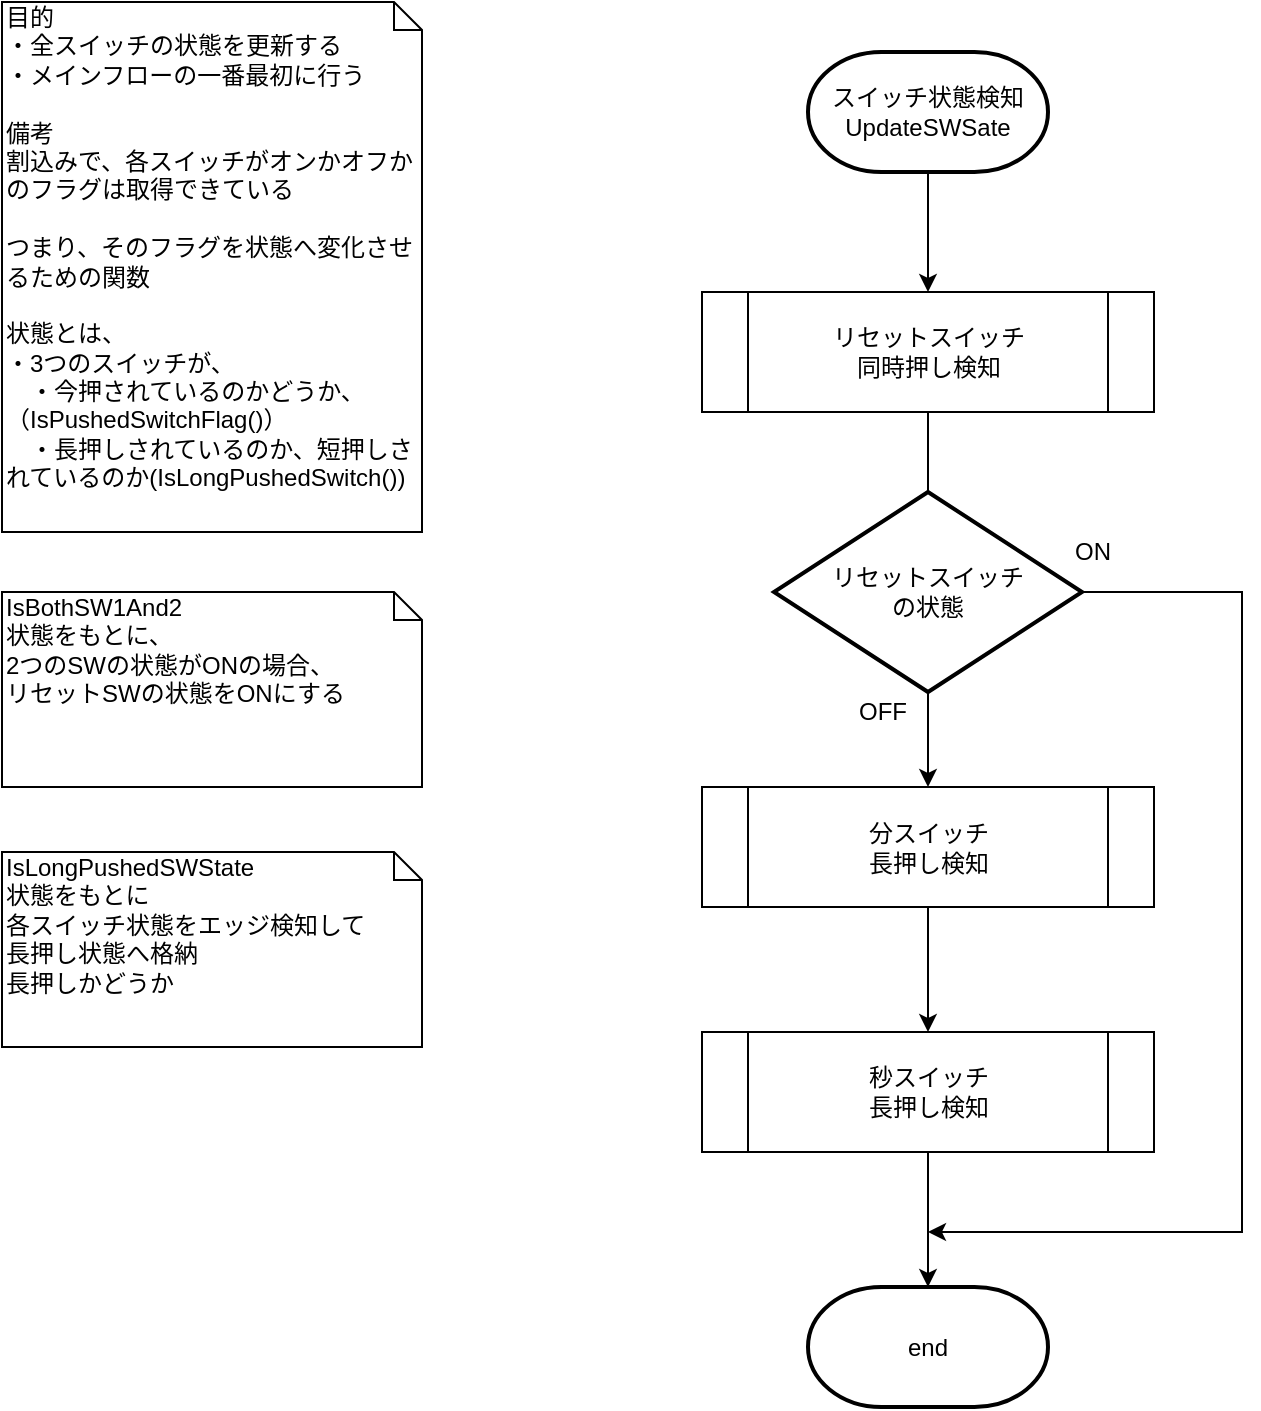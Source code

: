 <mxfile version="13.3.9" type="device" pages="6"><diagram id="STRkMgMViYhdPsmJIAjb" name="スイッチ状態検知"><mxGraphModel dx="2489" dy="822" grid="1" gridSize="10" guides="1" tooltips="1" connect="1" arrows="1" fold="1" page="1" pageScale="1" pageWidth="827" pageHeight="1169" math="0" shadow="0"><root><mxCell id="mFC0btUTtA-WuDYdbxuf-0"/><mxCell id="mFC0btUTtA-WuDYdbxuf-1" parent="mFC0btUTtA-WuDYdbxuf-0"/><mxCell id="FhkjKbIzw2xaXRSsBaya-3" value="目的&lt;br&gt;・全スイッチの状態を更新する&lt;br&gt;・メインフローの一番最初に行う&lt;br&gt;&lt;br&gt;備考&lt;br&gt;割込みで、各スイッチがオンかオフかのフラグは取得できている&lt;br&gt;&lt;br&gt;つまり、そのフラグを状態へ変化させるための関数&lt;br&gt;&lt;br&gt;状態とは、&lt;br&gt;・3つのスイッチが、&lt;br&gt;　・今押されているのかどうか、（IsPushedSwitchFlag()）&lt;br&gt;　・長押しされているのか、短押しされているのか(IsLongPushedSwitch())" style="shape=note;whiteSpace=wrap;html=1;size=14;verticalAlign=top;align=left;spacingTop=-6;" parent="mFC0btUTtA-WuDYdbxuf-1" vertex="1"><mxGeometry x="-800" y="25" width="210" height="265" as="geometry"/></mxCell><mxCell id="WXSF9s9d3SJe7e1dne82-2" value="IsBothSW1And2&lt;br&gt;状態をもとに、&lt;br&gt;2つのSWの状態がONの場合、&lt;br&gt;リセットSWの状態をONにする" style="shape=note;whiteSpace=wrap;html=1;size=14;verticalAlign=top;align=left;spacingTop=-6;" parent="mFC0btUTtA-WuDYdbxuf-1" vertex="1"><mxGeometry x="-800" y="320" width="210" height="97.5" as="geometry"/></mxCell><mxCell id="WXSF9s9d3SJe7e1dne82-4" value="IsLongPushedSWState&lt;br&gt;状態をもとに&lt;br&gt;各スイッチ状態をエッジ検知して&lt;br&gt;長押し状態へ格納&lt;br&gt;長押しかどうか" style="shape=note;whiteSpace=wrap;html=1;size=14;verticalAlign=top;align=left;spacingTop=-6;" parent="mFC0btUTtA-WuDYdbxuf-1" vertex="1"><mxGeometry x="-800" y="450" width="210" height="97.5" as="geometry"/></mxCell><mxCell id="Sqtv3ldK5YQZO-zs6WB3-0" value="" style="edgeStyle=orthogonalEdgeStyle;rounded=0;orthogonalLoop=1;jettySize=auto;html=1;" parent="mFC0btUTtA-WuDYdbxuf-1" source="Sqtv3ldK5YQZO-zs6WB3-1" target="ZODIkXPOHrZglJbf-Ie2-0" edge="1"><mxGeometry relative="1" as="geometry"><mxPoint x="-337" y="162.5" as="targetPoint"/></mxGeometry></mxCell><mxCell id="Sqtv3ldK5YQZO-zs6WB3-1" value="スイッチ状態検知&lt;br&gt;UpdateSWSate" style="strokeWidth=2;html=1;shape=mxgraph.flowchart.terminator;whiteSpace=wrap;" parent="mFC0btUTtA-WuDYdbxuf-1" vertex="1"><mxGeometry x="-397" y="50" width="120" height="60" as="geometry"/></mxCell><mxCell id="Sqtv3ldK5YQZO-zs6WB3-8" value="end" style="strokeWidth=2;html=1;shape=mxgraph.flowchart.terminator;whiteSpace=wrap;" parent="mFC0btUTtA-WuDYdbxuf-1" vertex="1"><mxGeometry x="-397" y="667.5" width="120" height="60" as="geometry"/></mxCell><mxCell id="ZODIkXPOHrZglJbf-Ie2-5" value="" style="edgeStyle=orthogonalEdgeStyle;rounded=0;orthogonalLoop=1;jettySize=auto;html=1;" parent="mFC0btUTtA-WuDYdbxuf-1" source="ZODIkXPOHrZglJbf-Ie2-0" target="ZODIkXPOHrZglJbf-Ie2-2" edge="1"><mxGeometry relative="1" as="geometry"/></mxCell><mxCell id="ZODIkXPOHrZglJbf-Ie2-0" value="リセットスイッチ&lt;br&gt;同時押し検知" style="shape=process;whiteSpace=wrap;html=1;backgroundOutline=1;" parent="mFC0btUTtA-WuDYdbxuf-1" vertex="1"><mxGeometry x="-450" y="170" width="226" height="60" as="geometry"/></mxCell><mxCell id="ZODIkXPOHrZglJbf-Ie2-1" value="" style="edgeStyle=orthogonalEdgeStyle;rounded=0;orthogonalLoop=1;jettySize=auto;html=1;" parent="mFC0btUTtA-WuDYdbxuf-1" source="ZODIkXPOHrZglJbf-Ie2-2" target="ZODIkXPOHrZglJbf-Ie2-4" edge="1"><mxGeometry relative="1" as="geometry"/></mxCell><mxCell id="ZODIkXPOHrZglJbf-Ie2-2" value="分スイッチ&lt;br&gt;長押し検知" style="shape=process;whiteSpace=wrap;html=1;backgroundOutline=1;" parent="mFC0btUTtA-WuDYdbxuf-1" vertex="1"><mxGeometry x="-450" y="417.5" width="226" height="60" as="geometry"/></mxCell><mxCell id="ZODIkXPOHrZglJbf-Ie2-3" value="" style="edgeStyle=orthogonalEdgeStyle;rounded=0;orthogonalLoop=1;jettySize=auto;html=1;" parent="mFC0btUTtA-WuDYdbxuf-1" source="ZODIkXPOHrZglJbf-Ie2-4" edge="1"><mxGeometry relative="1" as="geometry"><mxPoint x="-337" y="667.5" as="targetPoint"/></mxGeometry></mxCell><mxCell id="ZODIkXPOHrZglJbf-Ie2-4" value="秒スイッチ&lt;br&gt;長押し検知" style="shape=process;whiteSpace=wrap;html=1;backgroundOutline=1;" parent="mFC0btUTtA-WuDYdbxuf-1" vertex="1"><mxGeometry x="-450" y="540" width="226" height="60" as="geometry"/></mxCell><mxCell id="qDK56MnX9nLRZDym1Cfp-2" style="edgeStyle=orthogonalEdgeStyle;rounded=0;orthogonalLoop=1;jettySize=auto;html=1;" edge="1" parent="mFC0btUTtA-WuDYdbxuf-1" source="GUwx6BzihF-qhZMUwAJc-1"><mxGeometry relative="1" as="geometry"><mxPoint x="-337" y="640" as="targetPoint"/><Array as="points"><mxPoint x="-180" y="320"/><mxPoint x="-180" y="640"/></Array></mxGeometry></mxCell><mxCell id="GUwx6BzihF-qhZMUwAJc-1" value="リセットスイッチ&lt;br&gt;の状態" style="strokeWidth=2;html=1;shape=mxgraph.flowchart.decision;whiteSpace=wrap;" vertex="1" parent="mFC0btUTtA-WuDYdbxuf-1"><mxGeometry x="-414" y="270" width="154" height="100" as="geometry"/></mxCell><mxCell id="qDK56MnX9nLRZDym1Cfp-0" value="ON" style="text;html=1;align=center;verticalAlign=middle;resizable=0;points=[];autosize=1;" vertex="1" parent="mFC0btUTtA-WuDYdbxuf-1"><mxGeometry x="-270" y="290" width="30" height="20" as="geometry"/></mxCell><mxCell id="qDK56MnX9nLRZDym1Cfp-1" value="OFF" style="text;html=1;align=center;verticalAlign=middle;resizable=0;points=[];autosize=1;" vertex="1" parent="mFC0btUTtA-WuDYdbxuf-1"><mxGeometry x="-380" y="370" width="40" height="20" as="geometry"/></mxCell></root></mxGraphModel></diagram><diagram id="05QJNTI1J4poBKLvfqD_" name="同時押し検知"><mxGraphModel dx="1146" dy="567" grid="1" gridSize="10" guides="1" tooltips="1" connect="1" arrows="1" fold="1" page="1" pageScale="1" pageWidth="827" pageHeight="1169" math="0" shadow="0"><root><mxCell id="uCReJ6dUNAhKP2XLjmMt-0"/><mxCell id="uCReJ6dUNAhKP2XLjmMt-1" parent="uCReJ6dUNAhKP2XLjmMt-0"/><mxCell id="0UxyNk2IhXWLWHRfdkJm-13" value="" style="edgeStyle=orthogonalEdgeStyle;rounded=0;orthogonalLoop=1;jettySize=auto;html=1;" parent="uCReJ6dUNAhKP2XLjmMt-1" source="0UxyNk2IhXWLWHRfdkJm-0" target="0UxyNk2IhXWLWHRfdkJm-2" edge="1"><mxGeometry relative="1" as="geometry"/></mxCell><mxCell id="0UxyNk2IhXWLWHRfdkJm-0" value="同時押し検知" style="strokeWidth=2;html=1;shape=mxgraph.flowchart.terminator;whiteSpace=wrap;" parent="uCReJ6dUNAhKP2XLjmMt-1" vertex="1"><mxGeometry x="440" y="40" width="100" height="50" as="geometry"/></mxCell><mxCell id="0UxyNk2IhXWLWHRfdkJm-1" value="end" style="strokeWidth=2;html=1;shape=mxgraph.flowchart.terminator;whiteSpace=wrap;" parent="uCReJ6dUNAhKP2XLjmMt-1" vertex="1"><mxGeometry x="440" y="570" width="100" height="50" as="geometry"/></mxCell><mxCell id="0UxyNk2IhXWLWHRfdkJm-4" value="" style="edgeStyle=orthogonalEdgeStyle;rounded=0;orthogonalLoop=1;jettySize=auto;html=1;" parent="uCReJ6dUNAhKP2XLjmMt-1" source="0UxyNk2IhXWLWHRfdkJm-2" target="0UxyNk2IhXWLWHRfdkJm-3" edge="1"><mxGeometry relative="1" as="geometry"/></mxCell><mxCell id="0UxyNk2IhXWLWHRfdkJm-16" value="" style="edgeStyle=orthogonalEdgeStyle;rounded=0;orthogonalLoop=1;jettySize=auto;html=1;entryX=0.5;entryY=0;entryDx=0;entryDy=0;entryPerimeter=0;" parent="uCReJ6dUNAhKP2XLjmMt-1" source="0UxyNk2IhXWLWHRfdkJm-2" target="0UxyNk2IhXWLWHRfdkJm-22" edge="1"><mxGeometry relative="1" as="geometry"><mxPoint x="490" y="680" as="targetPoint"/><Array as="points"><mxPoint x="670" y="165"/></Array></mxGeometry></mxCell><mxCell id="0UxyNk2IhXWLWHRfdkJm-2" value="分スイッチの状態&lt;br&gt;がONか" style="strokeWidth=2;html=1;shape=mxgraph.flowchart.decision;whiteSpace=wrap;align=center;" parent="uCReJ6dUNAhKP2XLjmMt-1" vertex="1"><mxGeometry x="395" y="130" width="190" height="70" as="geometry"/></mxCell><mxCell id="0UxyNk2IhXWLWHRfdkJm-5" value="" style="edgeStyle=orthogonalEdgeStyle;rounded=0;orthogonalLoop=1;jettySize=auto;html=1;entryX=0.5;entryY=0;entryDx=0;entryDy=0;" parent="uCReJ6dUNAhKP2XLjmMt-1" source="0UxyNk2IhXWLWHRfdkJm-3" edge="1" target="0UxyNk2IhXWLWHRfdkJm-8"><mxGeometry relative="1" as="geometry"><mxPoint x="490" y="420" as="targetPoint"/></mxGeometry></mxCell><mxCell id="0UxyNk2IhXWLWHRfdkJm-21" value="" style="edgeStyle=orthogonalEdgeStyle;rounded=0;orthogonalLoop=1;jettySize=auto;html=1;" parent="uCReJ6dUNAhKP2XLjmMt-1" source="0UxyNk2IhXWLWHRfdkJm-3" edge="1"><mxGeometry relative="1" as="geometry"><mxPoint x="665" y="305" as="targetPoint"/></mxGeometry></mxCell><mxCell id="0UxyNk2IhXWLWHRfdkJm-3" value="秒スイッチの状態&lt;br&gt;がON" style="strokeWidth=2;html=1;shape=mxgraph.flowchart.decision;whiteSpace=wrap;align=center;" parent="uCReJ6dUNAhKP2XLjmMt-1" vertex="1"><mxGeometry x="395" y="270" width="190" height="70" as="geometry"/></mxCell><mxCell id="0UxyNk2IhXWLWHRfdkJm-10" value="" style="edgeStyle=orthogonalEdgeStyle;rounded=0;orthogonalLoop=1;jettySize=auto;html=1;" parent="uCReJ6dUNAhKP2XLjmMt-1" source="0UxyNk2IhXWLWHRfdkJm-8" edge="1"><mxGeometry relative="1" as="geometry"><mxPoint x="490" y="570" as="targetPoint"/></mxGeometry></mxCell><mxCell id="0UxyNk2IhXWLWHRfdkJm-8" value="リセットスイッチの状態をON" style="rounded=1;whiteSpace=wrap;html=1;absoluteArcSize=1;arcSize=14;strokeWidth=2;align=center;" parent="uCReJ6dUNAhKP2XLjmMt-1" vertex="1"><mxGeometry x="440" y="400" width="100" height="70" as="geometry"/></mxCell><mxCell id="0UxyNk2IhXWLWHRfdkJm-11" value="YES" style="text;html=1;align=center;verticalAlign=middle;resizable=0;points=[];autosize=1;" parent="uCReJ6dUNAhKP2XLjmMt-1" vertex="1"><mxGeometry x="490" y="200" width="40" height="20" as="geometry"/></mxCell><mxCell id="0UxyNk2IhXWLWHRfdkJm-12" value="YES" style="text;html=1;align=center;verticalAlign=middle;resizable=0;points=[];autosize=1;" parent="uCReJ6dUNAhKP2XLjmMt-1" vertex="1"><mxGeometry x="490" y="340" width="40" height="20" as="geometry"/></mxCell><mxCell id="0UxyNk2IhXWLWHRfdkJm-19" value="NO" style="text;html=1;align=center;verticalAlign=middle;resizable=0;points=[];autosize=1;" parent="uCReJ6dUNAhKP2XLjmMt-1" vertex="1"><mxGeometry x="580" y="140" width="30" height="20" as="geometry"/></mxCell><mxCell id="0UxyNk2IhXWLWHRfdkJm-20" value="NO" style="text;html=1;align=center;verticalAlign=middle;resizable=0;points=[];autosize=1;" parent="uCReJ6dUNAhKP2XLjmMt-1" vertex="1"><mxGeometry x="580" y="280" width="30" height="20" as="geometry"/></mxCell><mxCell id="0UxyNk2IhXWLWHRfdkJm-23" value="" style="edgeStyle=orthogonalEdgeStyle;rounded=0;orthogonalLoop=1;jettySize=auto;html=1;" parent="uCReJ6dUNAhKP2XLjmMt-1" source="0UxyNk2IhXWLWHRfdkJm-22" edge="1"><mxGeometry relative="1" as="geometry"><mxPoint x="490" y="520" as="targetPoint"/><Array as="points"><mxPoint x="670" y="520"/><mxPoint x="490" y="520"/></Array></mxGeometry></mxCell><mxCell id="0UxyNk2IhXWLWHRfdkJm-22" value="リセットスイッチの状態をOFF" style="rounded=1;whiteSpace=wrap;html=1;absoluteArcSize=1;arcSize=14;strokeWidth=2;align=center;" parent="uCReJ6dUNAhKP2XLjmMt-1" vertex="1"><mxGeometry x="620" y="400" width="100" height="70" as="geometry"/></mxCell></root></mxGraphModel></diagram><diagram id="YguPqsagxaCWYsV_nNma" name="長押し検知"><mxGraphModel dx="1973" dy="567" grid="1" gridSize="10" guides="1" tooltips="1" connect="1" arrows="1" fold="1" page="1" pageScale="1" pageWidth="827" pageHeight="1169" math="0" shadow="0"><root><mxCell id="ns0JminrwDFaKzle5jZi-0"/><mxCell id="ns0JminrwDFaKzle5jZi-1" parent="ns0JminrwDFaKzle5jZi-0"/><mxCell id="bKflfTtNbrsIr0z-uTTm-0" value="&lt;div&gt;&lt;span&gt;入力：&lt;/span&gt;&lt;/div&gt;&lt;div&gt;過去の長押し状態、現在の長押し状態&lt;/div&gt;" style="shape=note;whiteSpace=wrap;html=1;size=14;verticalAlign=top;align=left;spacingTop=-6;" parent="ns0JminrwDFaKzle5jZi-1" vertex="1"><mxGeometry x="120" y="20" width="100" height="70" as="geometry"/></mxCell><mxCell id="_wPZR9o9VZOXbStpgypO-3" value="" style="edgeStyle=orthogonalEdgeStyle;rounded=0;orthogonalLoop=1;jettySize=auto;html=1;entryX=0.5;entryY=0;entryDx=0;entryDy=0;entryPerimeter=0;" parent="ns0JminrwDFaKzle5jZi-1" source="_wPZR9o9VZOXbStpgypO-0" target="5WQqUmZuIKfPf1_wvO6g-0" edge="1"><mxGeometry relative="1" as="geometry"><mxPoint x="490" y="120" as="targetPoint"/></mxGeometry></mxCell><mxCell id="_wPZR9o9VZOXbStpgypO-0" value="分長押し検知" style="strokeWidth=2;html=1;shape=mxgraph.flowchart.terminator;whiteSpace=wrap;" parent="ns0JminrwDFaKzle5jZi-1" vertex="1"><mxGeometry x="440" y="20" width="100" height="50" as="geometry"/></mxCell><mxCell id="_wPZR9o9VZOXbStpgypO-14" value="" style="edgeStyle=orthogonalEdgeStyle;rounded=0;orthogonalLoop=1;jettySize=auto;html=1;" parent="ns0JminrwDFaKzle5jZi-1" source="_wPZR9o9VZOXbStpgypO-12" target="_wPZR9o9VZOXbStpgypO-13" edge="1"><mxGeometry relative="1" as="geometry"/></mxCell><mxCell id="_wPZR9o9VZOXbStpgypO-12" value="長押し状態をOFF" style="rounded=1;whiteSpace=wrap;html=1;absoluteArcSize=1;arcSize=14;strokeWidth=2;align=center;" parent="ns0JminrwDFaKzle5jZi-1" vertex="1"><mxGeometry x="420" y="360" width="140" height="70" as="geometry"/></mxCell><mxCell id="_wPZR9o9VZOXbStpgypO-13" value="end" style="strokeWidth=2;html=1;shape=mxgraph.flowchart.terminator;whiteSpace=wrap;" parent="ns0JminrwDFaKzle5jZi-1" vertex="1"><mxGeometry x="440" y="510" width="100" height="50" as="geometry"/></mxCell><mxCell id="_wPZR9o9VZOXbStpgypO-24" style="edgeStyle=orthogonalEdgeStyle;rounded=0;orthogonalLoop=1;jettySize=auto;html=1;exitX=0.5;exitY=1;exitDx=0;exitDy=0;" parent="ns0JminrwDFaKzle5jZi-1" source="_wPZR9o9VZOXbStpgypO-22" edge="1"><mxGeometry relative="1" as="geometry"><mxPoint x="310" y="470" as="targetPoint"/><Array as="points"><mxPoint x="310" y="470"/></Array></mxGeometry></mxCell><mxCell id="_wPZR9o9VZOXbStpgypO-22" value="長押し状態をON" style="rounded=1;whiteSpace=wrap;html=1;absoluteArcSize=1;arcSize=14;strokeWidth=2;align=center;" parent="ns0JminrwDFaKzle5jZi-1" vertex="1"><mxGeometry x="240" y="360" width="140" height="70" as="geometry"/></mxCell><mxCell id="bzPyuBkna51SycmuwNoj-8" style="edgeStyle=orthogonalEdgeStyle;rounded=0;orthogonalLoop=1;jettySize=auto;html=1;exitX=0.5;exitY=1;exitDx=0;exitDy=0;" parent="ns0JminrwDFaKzle5jZi-1" source="bzPyuBkna51SycmuwNoj-6" edge="1"><mxGeometry relative="1" as="geometry"><mxPoint x="490" y="470" as="targetPoint"/><Array as="points"><mxPoint x="134" y="470"/></Array></mxGeometry></mxCell><mxCell id="bzPyuBkna51SycmuwNoj-6" value="長押し状態をON" style="rounded=1;whiteSpace=wrap;html=1;absoluteArcSize=1;arcSize=14;strokeWidth=2;align=center;" parent="ns0JminrwDFaKzle5jZi-1" vertex="1"><mxGeometry x="63.5" y="360" width="140" height="70" as="geometry"/></mxCell><mxCell id="bzPyuBkna51SycmuwNoj-13" value="&lt;div&gt;&lt;span&gt;出力状態：&lt;/span&gt;&lt;/div&gt;&lt;div&gt;長押し1段階、&lt;/div&gt;&lt;div&gt;長押し2段階、&lt;/div&gt;&lt;div&gt;押されていない&lt;/div&gt;" style="shape=note;whiteSpace=wrap;html=1;size=14;verticalAlign=top;align=left;spacingTop=-6;" parent="ns0JminrwDFaKzle5jZi-1" vertex="1"><mxGeometry x="120" y="110" width="100" height="70" as="geometry"/></mxCell><mxCell id="5WQqUmZuIKfPf1_wvO6g-1" style="edgeStyle=orthogonalEdgeStyle;rounded=0;orthogonalLoop=1;jettySize=auto;html=1;entryX=0.5;entryY=0;entryDx=0;entryDy=0;" parent="ns0JminrwDFaKzle5jZi-1" source="5WQqUmZuIKfPf1_wvO6g-0" target="_wPZR9o9VZOXbStpgypO-12" edge="1"><mxGeometry relative="1" as="geometry"><mxPoint x="480" y="800" as="targetPoint"/></mxGeometry></mxCell><mxCell id="5WQqUmZuIKfPf1_wvO6g-4" style="edgeStyle=orthogonalEdgeStyle;rounded=0;orthogonalLoop=1;jettySize=auto;html=1;entryX=0.5;entryY=0;entryDx=0;entryDy=0;" parent="ns0JminrwDFaKzle5jZi-1" source="5WQqUmZuIKfPf1_wvO6g-0" target="_wPZR9o9VZOXbStpgypO-22" edge="1"><mxGeometry relative="1" as="geometry"><mxPoint x="310.059" y="620" as="targetPoint"/><Array as="points"><mxPoint x="490" y="280"/><mxPoint x="310" y="280"/></Array></mxGeometry></mxCell><mxCell id="5WQqUmZuIKfPf1_wvO6g-6" style="edgeStyle=orthogonalEdgeStyle;rounded=0;orthogonalLoop=1;jettySize=auto;html=1;entryX=0.5;entryY=0;entryDx=0;entryDy=0;" parent="ns0JminrwDFaKzle5jZi-1" source="5WQqUmZuIKfPf1_wvO6g-0" target="bzPyuBkna51SycmuwNoj-6" edge="1"><mxGeometry relative="1" as="geometry"><Array as="points"><mxPoint x="490" y="280"/><mxPoint x="133" y="280"/></Array></mxGeometry></mxCell><mxCell id="5WQqUmZuIKfPf1_wvO6g-0" value="分スイッチの&lt;br&gt;SWカウント&lt;br&gt;は？" style="strokeWidth=2;html=1;shape=mxgraph.flowchart.decision;whiteSpace=wrap;align=center;" parent="ns0JminrwDFaKzle5jZi-1" vertex="1"><mxGeometry x="430" y="130" width="120" height="100" as="geometry"/></mxCell><mxCell id="5WQqUmZuIKfPf1_wvO6g-2" value="1秒(100)未満" style="text;html=1;align=center;verticalAlign=middle;resizable=0;points=[];autosize=1;" parent="ns0JminrwDFaKzle5jZi-1" vertex="1"><mxGeometry x="490" y="290" width="90" height="20" as="geometry"/></mxCell><mxCell id="5WQqUmZuIKfPf1_wvO6g-3" value="1秒(100)以上" style="text;html=1;align=center;verticalAlign=middle;resizable=0;points=[];autosize=1;" parent="ns0JminrwDFaKzle5jZi-1" vertex="1"><mxGeometry x="305" y="290" width="90" height="20" as="geometry"/></mxCell><mxCell id="5WQqUmZuIKfPf1_wvO6g-5" value="2.5秒(250)以上" style="text;html=1;align=center;verticalAlign=middle;resizable=0;points=[];autosize=1;" parent="ns0JminrwDFaKzle5jZi-1" vertex="1"><mxGeometry x="130" y="290" width="100" height="20" as="geometry"/></mxCell><mxCell id="nrInTPHGyGqBWDoYJIoP-0" value="分スイッチ用と&lt;br&gt;秒スイッチ用とで存在&lt;br&gt;&lt;br&gt;どちらもほぼ同じ処理なため、片方の流れを省略" style="shape=note;whiteSpace=wrap;html=1;size=14;verticalAlign=top;align=left;spacingTop=-6;" vertex="1" parent="ns0JminrwDFaKzle5jZi-1"><mxGeometry x="640" y="60" width="140" height="100" as="geometry"/></mxCell><mxCell id="nrInTPHGyGqBWDoYJIoP-1" value="長押し2段階目" style="shape=note;whiteSpace=wrap;html=1;size=14;verticalAlign=top;align=left;spacingTop=-6;" vertex="1" parent="ns0JminrwDFaKzle5jZi-1"><mxGeometry x="-20" y="330" width="110" height="20" as="geometry"/></mxCell><mxCell id="h30Dirb-MpwcdCac7XZq-0" value="長押し1段階目" style="shape=note;whiteSpace=wrap;html=1;size=14;verticalAlign=top;align=left;spacingTop=-6;" vertex="1" parent="ns0JminrwDFaKzle5jZi-1"><mxGeometry x="190" y="330" width="110" height="20" as="geometry"/></mxCell><mxCell id="h30Dirb-MpwcdCac7XZq-1" value="押されていない" style="shape=note;whiteSpace=wrap;html=1;size=14;verticalAlign=top;align=left;spacingTop=-6;" vertex="1" parent="ns0JminrwDFaKzle5jZi-1"><mxGeometry x="370" y="330" width="110" height="20" as="geometry"/></mxCell></root></mxGraphModel></diagram><diagram id="nHHgWaSiy4geCaCdM6W9" name="変更記録"><mxGraphModel dx="1662" dy="822" grid="1" gridSize="10" guides="1" tooltips="1" connect="1" arrows="1" fold="1" page="1" pageScale="1" pageWidth="827" pageHeight="1169" math="0" shadow="0"><root><mxCell id="6yv6J4uUsxFIHUvETRNy-0"/><mxCell id="6yv6J4uUsxFIHUvETRNy-1" parent="6yv6J4uUsxFIHUvETRNy-0"/><mxCell id="6yv6J4uUsxFIHUvETRNy-2" value="変更記録&lt;br&gt;2020/06/22&lt;br&gt;v0.1&lt;br&gt;ファイル作成&lt;br&gt;" style="shape=note;whiteSpace=wrap;html=1;size=14;verticalAlign=top;align=left;spacingTop=-6;" parent="6yv6J4uUsxFIHUvETRNy-1" vertex="1"><mxGeometry x="20" y="40" width="100" height="150" as="geometry"/></mxCell><mxCell id="VmWvagBuT4JDgNsegXYn-0" value="変更記録&lt;br&gt;2020/06/25&lt;br&gt;v0.2&lt;br&gt;ボタン状態&lt;br&gt;↓&lt;br&gt;ボタン状態検知" style="shape=note;whiteSpace=wrap;html=1;size=14;verticalAlign=top;align=left;spacingTop=-6;" parent="6yv6J4uUsxFIHUvETRNy-1" vertex="1"><mxGeometry x="20" y="210" width="100" height="150" as="geometry"/></mxCell><mxCell id="LdxBY5526V-O2OPizm2Y-0" value="変更記録&lt;br&gt;2020/06/26&lt;br&gt;v0.3&lt;br&gt;&lt;br&gt;ボタンの表記を&lt;br&gt;スイッチへ変更" style="shape=note;whiteSpace=wrap;html=1;size=14;verticalAlign=top;align=left;spacingTop=-6;" parent="6yv6J4uUsxFIHUvETRNy-1" vertex="1"><mxGeometry x="20" y="380" width="100" height="150" as="geometry"/></mxCell><mxCell id="TKaH0hL6S2TuDzX8a8l6-0" value="変更記録&lt;br&gt;2020/07/03&lt;br&gt;v0.4&lt;br&gt;&lt;br&gt;チャタリング処理追加&lt;br&gt;スイッチ状態検知 の動作を、各スイッチに合わせて修正&lt;br&gt;押し &amp;amp; 長押し &amp;amp; 同時押し検知 実装&lt;br&gt;スイッチエッジ検知をエッジ検知へ変更" style="shape=note;whiteSpace=wrap;html=1;size=14;verticalAlign=top;align=left;spacingTop=-6;" parent="6yv6J4uUsxFIHUvETRNy-1" vertex="1"><mxGeometry x="150" y="40" width="340" height="130" as="geometry"/></mxCell><mxCell id="OZ3SHk1nb6l9zI2S2Qfo-0" value="変更記録&lt;br&gt;2020/07/06&lt;br&gt;v0.5&lt;br&gt;&lt;br&gt;長押しの状態を2段階出力するように変更" style="shape=note;whiteSpace=wrap;html=1;size=14;verticalAlign=top;align=left;spacingTop=-6;" parent="6yv6J4uUsxFIHUvETRNy-1" vertex="1"><mxGeometry x="150" y="210" width="100" height="150" as="geometry"/></mxCell><mxCell id="DyE14ajGPyi7pZ8an1e4-0" value="変更記録&lt;br&gt;2020/07/06&lt;br&gt;v0.6&lt;br&gt;&lt;br&gt;レビュー後変更&lt;br&gt;&lt;br&gt;割込みで待ち時間を実現するように変更" style="shape=note;whiteSpace=wrap;html=1;size=14;verticalAlign=top;align=left;spacingTop=-6;" parent="6yv6J4uUsxFIHUvETRNy-1" vertex="1"><mxGeometry x="290" y="210" width="100" height="150" as="geometry"/></mxCell><mxCell id="fayqo5b9CbSTrd1hU7K7-0" value="変更記録&lt;br&gt;2020/07/09&lt;br&gt;v0.61&lt;br&gt;&lt;br&gt;チャタリング処理の削除" style="shape=note;whiteSpace=wrap;html=1;size=14;verticalAlign=top;align=left;spacingTop=-6;" parent="6yv6J4uUsxFIHUvETRNy-1" vertex="1"><mxGeometry x="420" y="210" width="100" height="150" as="geometry"/></mxCell></root></mxGraphModel></diagram><diagram id="HUvS1o5KuT0q9Na6-pYc" name="概要"><mxGraphModel dx="1662" dy="822" grid="1" gridSize="10" guides="1" tooltips="1" connect="1" arrows="1" fold="1" page="1" pageScale="1" pageWidth="827" pageHeight="1169" math="0" shadow="0"><root><mxCell id="AiIiSHLUiZAg4k3QwLss-0"/><mxCell id="AiIiSHLUiZAg4k3QwLss-1" parent="AiIiSHLUiZAg4k3QwLss-0"/><mxCell id="AiIiSHLUiZAg4k3QwLss-2" value="InputClass 概要&lt;br&gt;&lt;br&gt;属性&lt;br&gt;・スイッチ状態&lt;br&gt;&amp;nbsp; &amp;nbsp; - SwitchFlag&lt;br&gt;&amp;nbsp; &amp;nbsp; &amp;nbsp; &amp;nbsp; - SW1&lt;br&gt;&amp;nbsp; &amp;nbsp; &amp;nbsp; &amp;nbsp; - SW2&lt;br&gt;&amp;nbsp; &amp;nbsp; &amp;nbsp; &amp;nbsp; - SW3&lt;br&gt;&lt;br&gt;・エッジ状態&lt;br&gt;&amp;nbsp; &amp;nbsp; - currentEdgeStateFlag&lt;br&gt;&amp;nbsp; &amp;nbsp; &amp;nbsp; &amp;nbsp; - enum{&lt;br&gt;&amp;nbsp; &amp;nbsp; &amp;nbsp; &amp;nbsp; &amp;nbsp; &amp;nbsp; - risingState&lt;br&gt;&amp;nbsp; &amp;nbsp; &amp;nbsp; &amp;nbsp; &amp;nbsp; &amp;nbsp; - continuingState&lt;br&gt;&amp;nbsp; &amp;nbsp; &amp;nbsp; &amp;nbsp; &amp;nbsp; &amp;nbsp; - fallingState&lt;br&gt;&amp;nbsp; &amp;nbsp; &amp;nbsp; &amp;nbsp; &amp;nbsp; &amp;nbsp; - notPushedState&lt;br&gt;&amp;nbsp; &amp;nbsp; &amp;nbsp; &amp;nbsp; }&lt;br&gt;&amp;nbsp; &amp;nbsp; - oldEdgeStateFlag&lt;br&gt;&amp;nbsp; &amp;nbsp; &amp;nbsp; &amp;nbsp; - enum{&lt;br&gt;&amp;nbsp; &amp;nbsp; &amp;nbsp; &amp;nbsp; &amp;nbsp; &amp;nbsp; - risingState&lt;br&gt;&amp;nbsp; &amp;nbsp; &amp;nbsp; &amp;nbsp; &amp;nbsp; &amp;nbsp; - continuingState&lt;br&gt;&amp;nbsp; &amp;nbsp; &amp;nbsp; &amp;nbsp; &amp;nbsp; &amp;nbsp; - fallingState&lt;br&gt;&amp;nbsp; &amp;nbsp; &amp;nbsp; &amp;nbsp; &amp;nbsp; &amp;nbsp; - notPushedState&lt;br&gt;&amp;nbsp; &amp;nbsp; &amp;nbsp; &amp;nbsp; }&lt;br&gt;&lt;br&gt;・長押し状態&lt;br&gt;&amp;nbsp; &amp;nbsp; -longPushCount&lt;br&gt;&lt;br&gt;操作&lt;br&gt;・init()&lt;br&gt;&lt;br&gt;・UpdateSwitchState()&lt;br&gt;&amp;nbsp; &amp;nbsp; &amp;nbsp; &amp;nbsp; ・スイッチの状態を取得する&lt;br&gt;&amp;nbsp; &amp;nbsp; &amp;nbsp; &amp;nbsp; ・エッジ状態の更新&lt;br&gt;&amp;nbsp; &amp;nbsp; &amp;nbsp; &amp;nbsp; ・スイッチが長押しされたかどうか検知&lt;br&gt;・detectionEdge()&lt;br&gt;&amp;nbsp; &amp;nbsp; &amp;nbsp; &amp;nbsp; ・現在のスイッチの状態と以前のスイッチの状態から、&lt;br&gt;・IsLongPushedSwitch()" style="shape=note;whiteSpace=wrap;html=1;size=14;verticalAlign=top;align=left;spacingTop=-6;" parent="AiIiSHLUiZAg4k3QwLss-1" vertex="1"><mxGeometry x="40" y="20" width="260" height="590" as="geometry"/></mxCell><mxCell id="hRM9TLXCUvSJ4593aa3h-1" value="スイッチ状態とは、&lt;br&gt;・3つのスイッチが、&lt;br&gt;　・今押されているのかどうか、（IsPushedSwitchFlag()）&lt;br&gt;　・長押しされているのか、短押しされているのか(IsLongPushedSwitch())&lt;br&gt;の情報を保持する&lt;br&gt;&lt;br&gt;〇今押されているかどうか(PushedSwitchFlag)知るためには、&lt;br&gt;　・エッジ検知(detectionEdge())による、&lt;br&gt;　　・立ち上がり(risingFlag)&lt;br&gt;　　・継続(continuingFlag)&lt;br&gt;　　・立ち下がり(fallingFlag)&lt;br&gt;　　・押されていない(notPushedFlag)&lt;br&gt;　の4状態(currentEdgeStateFlag)を検知する必要がある&lt;br&gt;&amp;nbsp; &amp;nbsp; ・PushedSwitchFlag自体は、risingFlagとcontinuingFlagの論理和である&lt;br&gt;　&lt;br&gt;　・エッジ検知(detectionEdge())を行うには、&lt;br&gt;　　・以前のエッジ状態(oldEdgeStateFlag)&lt;br&gt;を保持する必要がある&lt;br&gt;&lt;br&gt;&lt;br&gt;〇長押しされているのか、短押しされているのか知るためには、&lt;br&gt;　・押されてから一定時間（1秒）以上経過したかどうか&lt;br&gt;　を検知する必要がある&lt;br&gt;&amp;nbsp; &amp;nbsp; IsLongPushedSwitch()&lt;br&gt;&lt;br&gt;　・一定時間経過したかを比較するためには、&lt;br&gt;　　・押されたこと・押されていること(risingFlag, continuingFlag)&lt;br&gt;　　・押された時間・一定時間までのカウントの保持（longPushCount)&lt;br&gt;　が必要がある" style="shape=note;whiteSpace=wrap;html=1;size=14;verticalAlign=top;align=left;spacingTop=-6;" parent="AiIiSHLUiZAg4k3QwLss-1" vertex="1"><mxGeometry x="320" y="20" width="470" height="410" as="geometry"/></mxCell><mxCell id="fwqTX0L2wH07f9PYbCJl-1" value="SWState&lt;br&gt;&lt;br&gt;MinuteSWState&lt;br&gt;&amp;nbsp; + bool IsPushedFlag&lt;br&gt;&amp;nbsp; + bool IsLongPushedFlag&lt;br&gt;&lt;br&gt;SecondSWState&lt;br&gt;&amp;nbsp; + bool IsPushedFlag&lt;br&gt;&amp;nbsp; + bool IsLongPushedFlag&lt;br&gt;&lt;br&gt;ResetSWState&lt;br&gt;&amp;nbsp; + bool IsPushedFlag&lt;br&gt;&amp;nbsp; + bool IsLongPushedFlag&lt;br&gt;&lt;br&gt;StartStopSWState&lt;br&gt;&amp;nbsp; + bool IsPushedFlag&lt;br&gt;&amp;nbsp; + bool IsLongPushedFlag&lt;br&gt;&lt;br&gt;// 各スイッチごとに状態をアップデートする関数&lt;br&gt;UpdateMinuteSWState()&lt;br&gt;&amp;nbsp; MinuteSWState.IsPushedFlag. = updatePushedFlag()&lt;br&gt;&amp;nbsp; MinuteSWState.IsLongPushedFlag = updateLongPushedFlag()&lt;br&gt;&lt;br&gt;UpdateSecondSWState()&lt;br&gt;&amp;nbsp; SecondSWState.IsPushedFlag = updatePushedFlag()&lt;br&gt;&amp;nbsp; SecondSWState.IsLongPushedFlag = updateLongPushedFlag()&lt;br&gt;&lt;br&gt;UpdateResetSWState()&lt;br&gt;&amp;nbsp; ResetSWState.IsPushedFlag = updatePushedFlag()&lt;br&gt;&amp;nbsp; ResetSWState.IsLongPushedFlag = updateLongPushedFlag()&lt;br&gt;&lt;br&gt;UpdateStartStopSWState()&lt;br&gt;&amp;nbsp; StartStopSWState.IsPushedFlag = updatePushedFlag()&lt;br&gt;&lt;br&gt;&lt;br&gt;// 押されたかどうかを判定する関数&lt;br&gt;// return bool IsPushedFlag&lt;br&gt;&lt;br&gt;updatePushedFlag()&lt;br&gt;&lt;br&gt;" style="shape=note;whiteSpace=wrap;html=1;size=14;verticalAlign=top;align=left;spacingTop=-6;" parent="AiIiSHLUiZAg4k3QwLss-1" vertex="1"><mxGeometry x="320" y="460" width="470" height="620" as="geometry"/></mxCell></root></mxGraphModel></diagram><diagram id="DDegPVDye2eIE4YFs2z-" name="エッジ検知_nouse"><mxGraphModel dx="1662" dy="822" grid="1" gridSize="10" guides="1" tooltips="1" connect="1" arrows="1" fold="1" page="1" pageScale="1" pageWidth="827" pageHeight="1169" math="0" shadow="0"><root><mxCell id="8i-VHeCFkeO88YazLDMc-0"/><mxCell id="8i-VHeCFkeO88YazLDMc-1" parent="8i-VHeCFkeO88YazLDMc-0"/><mxCell id="v55HT1bAUCCxmNxVfDM--0" value="" style="edgeStyle=orthogonalEdgeStyle;rounded=0;orthogonalLoop=1;jettySize=auto;html=1;" parent="8i-VHeCFkeO88YazLDMc-1" source="v55HT1bAUCCxmNxVfDM--1" edge="1"><mxGeometry relative="1" as="geometry"><mxPoint x="469" y="120" as="targetPoint"/></mxGeometry></mxCell><mxCell id="v55HT1bAUCCxmNxVfDM--1" value="エッジ検知" style="strokeWidth=2;html=1;shape=mxgraph.flowchart.terminator;whiteSpace=wrap;" parent="8i-VHeCFkeO88YazLDMc-1" vertex="1"><mxGeometry x="409.5" y="40" width="119" height="50" as="geometry"/></mxCell><mxCell id="v55HT1bAUCCxmNxVfDM--3" value="" style="edgeStyle=orthogonalEdgeStyle;rounded=0;orthogonalLoop=1;jettySize=auto;html=1;" parent="8i-VHeCFkeO88YazLDMc-1" edge="1"><mxGeometry relative="1" as="geometry"><mxPoint x="469" y="220" as="sourcePoint"/><mxPoint x="469" y="260" as="targetPoint"/></mxGeometry></mxCell><mxCell id="v55HT1bAUCCxmNxVfDM--4" value="" style="edgeStyle=orthogonalEdgeStyle;rounded=0;orthogonalLoop=1;jettySize=auto;html=1;" parent="8i-VHeCFkeO88YazLDMc-1" edge="1"><mxGeometry relative="1" as="geometry"><mxPoint x="404" y="170" as="sourcePoint"/><mxPoint x="225" y="260" as="targetPoint"/></mxGeometry></mxCell><mxCell id="v55HT1bAUCCxmNxVfDM--5" value="YES" style="text;html=1;align=center;verticalAlign=middle;resizable=0;points=[];autosize=1;" parent="8i-VHeCFkeO88YazLDMc-1" vertex="1"><mxGeometry x="470" y="220" width="40" height="20" as="geometry"/></mxCell><mxCell id="v55HT1bAUCCxmNxVfDM--6" value="" style="edgeStyle=orthogonalEdgeStyle;rounded=0;orthogonalLoop=1;jettySize=auto;html=1;" parent="8i-VHeCFkeO88YazLDMc-1" edge="1"><mxGeometry relative="1" as="geometry"><mxPoint x="469" y="540" as="targetPoint"/><mxPoint x="469" y="460" as="sourcePoint"/></mxGeometry></mxCell><mxCell id="v55HT1bAUCCxmNxVfDM--7" value="" style="edgeStyle=orthogonalEdgeStyle;rounded=0;orthogonalLoop=1;jettySize=auto;html=1;" parent="8i-VHeCFkeO88YazLDMc-1" edge="1"><mxGeometry relative="1" as="geometry"><mxPoint x="469" y="360" as="sourcePoint"/><mxPoint x="469" y="410" as="targetPoint"/></mxGeometry></mxCell><mxCell id="v55HT1bAUCCxmNxVfDM--8" style="edgeStyle=orthogonalEdgeStyle;rounded=0;orthogonalLoop=1;jettySize=auto;html=1;entryX=0.5;entryY=0;entryDx=0;entryDy=0;exitX=0;exitY=0.5;exitDx=0;exitDy=0;exitPerimeter=0;" parent="8i-VHeCFkeO88YazLDMc-1" target="v55HT1bAUCCxmNxVfDM--14" edge="1"><mxGeometry relative="1" as="geometry"><mxPoint x="360" y="310" as="targetPoint"/><mxPoint x="404" y="310" as="sourcePoint"/><Array as="points"><mxPoint x="354" y="310"/></Array></mxGeometry></mxCell><mxCell id="v55HT1bAUCCxmNxVfDM--9" value="YES" style="text;html=1;align=center;verticalAlign=middle;resizable=0;points=[];autosize=1;" parent="8i-VHeCFkeO88YazLDMc-1" vertex="1"><mxGeometry x="364" y="285" width="40" height="20" as="geometry"/></mxCell><mxCell id="v55HT1bAUCCxmNxVfDM--10" value="" style="strokeWidth=2;html=1;shape=mxgraph.flowchart.annotation_2;align=left;labelPosition=right;pointerEvents=1;rotation=-180;" parent="8i-VHeCFkeO88YazLDMc-1" vertex="1"><mxGeometry x="570" y="250" width="50" height="220" as="geometry"/></mxCell><mxCell id="v55HT1bAUCCxmNxVfDM--11" value="立ち上がり検知" style="text;html=1;align=center;verticalAlign=middle;resizable=0;points=[];autosize=1;" parent="8i-VHeCFkeO88YazLDMc-1" vertex="1"><mxGeometry x="600" y="340" width="100" height="20" as="geometry"/></mxCell><mxCell id="v55HT1bAUCCxmNxVfDM--12" value="NO" style="text;html=1;align=center;verticalAlign=middle;resizable=0;points=[];autosize=1;" parent="8i-VHeCFkeO88YazLDMc-1" vertex="1"><mxGeometry x="470" y="360" width="30" height="20" as="geometry"/></mxCell><mxCell id="v55HT1bAUCCxmNxVfDM--13" value="" style="edgeStyle=orthogonalEdgeStyle;rounded=0;orthogonalLoop=1;jettySize=auto;html=1;" parent="8i-VHeCFkeO88YazLDMc-1" source="v55HT1bAUCCxmNxVfDM--14" edge="1"><mxGeometry relative="1" as="geometry"><mxPoint x="354" y="610" as="targetPoint"/><Array as="points"><mxPoint x="354" y="610"/></Array></mxGeometry></mxCell><mxCell id="v55HT1bAUCCxmNxVfDM--14" value="継続状態 出力" style="rounded=1;whiteSpace=wrap;html=1;absoluteArcSize=1;arcSize=14;strokeWidth=2;" parent="8i-VHeCFkeO88YazLDMc-1" vertex="1"><mxGeometry x="304" y="510" width="100" height="50" as="geometry"/></mxCell><mxCell id="v55HT1bAUCCxmNxVfDM--15" value="" style="edgeStyle=orthogonalEdgeStyle;rounded=0;orthogonalLoop=1;jettySize=auto;html=1;entryX=0.5;entryY=0;entryDx=0;entryDy=0;" parent="8i-VHeCFkeO88YazLDMc-1" source="v55HT1bAUCCxmNxVfDM--16" target="v55HT1bAUCCxmNxVfDM--32" edge="1"><mxGeometry relative="1" as="geometry"><mxPoint x="469" y="670" as="targetPoint"/></mxGeometry></mxCell><mxCell id="v55HT1bAUCCxmNxVfDM--16" value="エッジフラグ OFF" style="rounded=1;whiteSpace=wrap;html=1;absoluteArcSize=1;arcSize=14;strokeWidth=2;" parent="8i-VHeCFkeO88YazLDMc-1" vertex="1"><mxGeometry x="419" y="410" width="100" height="50" as="geometry"/></mxCell><mxCell id="v55HT1bAUCCxmNxVfDM--17" value="END" style="strokeWidth=2;html=1;shape=mxgraph.flowchart.terminator;whiteSpace=wrap;" parent="8i-VHeCFkeO88YazLDMc-1" vertex="1"><mxGeometry x="419" y="650" width="100" height="60" as="geometry"/></mxCell><mxCell id="v55HT1bAUCCxmNxVfDM--18" value="NO" style="text;html=1;align=center;verticalAlign=middle;resizable=0;points=[];autosize=1;" parent="8i-VHeCFkeO88YazLDMc-1" vertex="1"><mxGeometry x="350" y="150" width="30" height="20" as="geometry"/></mxCell><mxCell id="v55HT1bAUCCxmNxVfDM--19" value="" style="edgeStyle=orthogonalEdgeStyle;rounded=0;orthogonalLoop=1;jettySize=auto;html=1;entryX=0.5;entryY=0;entryDx=0;entryDy=0;" parent="8i-VHeCFkeO88YazLDMc-1" target="v55HT1bAUCCxmNxVfDM--27" edge="1"><mxGeometry relative="1" as="geometry"><mxPoint x="225" y="360" as="sourcePoint"/><mxPoint x="225" y="410" as="targetPoint"/></mxGeometry></mxCell><mxCell id="v55HT1bAUCCxmNxVfDM--20" style="edgeStyle=orthogonalEdgeStyle;rounded=0;orthogonalLoop=1;jettySize=auto;html=1;entryX=0.5;entryY=0;entryDx=0;entryDy=0;" parent="8i-VHeCFkeO88YazLDMc-1" target="v55HT1bAUCCxmNxVfDM--23" edge="1"><mxGeometry relative="1" as="geometry"><mxPoint x="160" y="310" as="sourcePoint"/></mxGeometry></mxCell><mxCell id="v55HT1bAUCCxmNxVfDM--21" value="NO" style="text;html=1;align=center;verticalAlign=middle;resizable=0;points=[];autosize=1;" parent="8i-VHeCFkeO88YazLDMc-1" vertex="1"><mxGeometry x="130" y="280" width="30" height="20" as="geometry"/></mxCell><mxCell id="v55HT1bAUCCxmNxVfDM--22" style="edgeStyle=orthogonalEdgeStyle;rounded=0;orthogonalLoop=1;jettySize=auto;html=1;" parent="8i-VHeCFkeO88YazLDMc-1" source="v55HT1bAUCCxmNxVfDM--23" edge="1"><mxGeometry relative="1" as="geometry"><mxPoint x="469" y="610" as="targetPoint"/><Array as="points"><mxPoint x="100" y="610"/><mxPoint x="469" y="610"/></Array></mxGeometry></mxCell><mxCell id="v55HT1bAUCCxmNxVfDM--23" value="OFF状態 出力" style="rounded=1;whiteSpace=wrap;html=1;absoluteArcSize=1;arcSize=14;strokeWidth=2;" parent="8i-VHeCFkeO88YazLDMc-1" vertex="1"><mxGeometry x="50" y="510" width="100" height="50" as="geometry"/></mxCell><mxCell id="v55HT1bAUCCxmNxVfDM--24" value="" style="edgeStyle=orthogonalEdgeStyle;rounded=0;orthogonalLoop=1;jettySize=auto;html=1;exitX=0.5;exitY=1;exitDx=0;exitDy=0;entryX=0.5;entryY=0;entryDx=0;entryDy=0;" parent="8i-VHeCFkeO88YazLDMc-1" source="v55HT1bAUCCxmNxVfDM--27" target="v55HT1bAUCCxmNxVfDM--33" edge="1"><mxGeometry relative="1" as="geometry"><mxPoint x="225" y="460" as="sourcePoint"/><mxPoint x="225" y="530" as="targetPoint"/></mxGeometry></mxCell><mxCell id="v55HT1bAUCCxmNxVfDM--25" value="YES" style="text;html=1;align=center;verticalAlign=middle;resizable=0;points=[];autosize=1;" parent="8i-VHeCFkeO88YazLDMc-1" vertex="1"><mxGeometry x="230" y="350" width="40" height="20" as="geometry"/></mxCell><mxCell id="v55HT1bAUCCxmNxVfDM--26" style="edgeStyle=orthogonalEdgeStyle;rounded=0;orthogonalLoop=1;jettySize=auto;html=1;exitX=0.5;exitY=1;exitDx=0;exitDy=0;" parent="8i-VHeCFkeO88YazLDMc-1" source="v55HT1bAUCCxmNxVfDM--33" edge="1"><mxGeometry relative="1" as="geometry"><mxPoint x="225" y="610" as="targetPoint"/><mxPoint x="225" y="580" as="sourcePoint"/><Array as="points"><mxPoint x="225" y="610"/></Array></mxGeometry></mxCell><mxCell id="v55HT1bAUCCxmNxVfDM--27" value="エッジフラグ&lt;br&gt;ON" style="rounded=1;whiteSpace=wrap;html=1;absoluteArcSize=1;arcSize=14;strokeWidth=2;" parent="8i-VHeCFkeO88YazLDMc-1" vertex="1"><mxGeometry x="175" y="400" width="100" height="50" as="geometry"/></mxCell><mxCell id="v55HT1bAUCCxmNxVfDM--28" value="現在の状態は&lt;br&gt;ONか" style="strokeWidth=2;html=1;shape=mxgraph.flowchart.decision;whiteSpace=wrap;" parent="8i-VHeCFkeO88YazLDMc-1" vertex="1"><mxGeometry x="404" y="260" width="130" height="100" as="geometry"/></mxCell><mxCell id="v55HT1bAUCCxmNxVfDM--29" value="昔のエッジフラグ&lt;br&gt;は&lt;br&gt;ONか" style="strokeWidth=2;html=1;shape=mxgraph.flowchart.decision;whiteSpace=wrap;" parent="8i-VHeCFkeO88YazLDMc-1" vertex="1"><mxGeometry x="381" y="120" width="176" height="100" as="geometry"/></mxCell><mxCell id="v55HT1bAUCCxmNxVfDM--30" value="現在の状態は&lt;br&gt;ONか" style="strokeWidth=2;html=1;shape=mxgraph.flowchart.decision;whiteSpace=wrap;" parent="8i-VHeCFkeO88YazLDMc-1" vertex="1"><mxGeometry x="160" y="260" width="130" height="100" as="geometry"/></mxCell><mxCell id="v55HT1bAUCCxmNxVfDM--31" value="" style="edgeStyle=orthogonalEdgeStyle;rounded=0;orthogonalLoop=1;jettySize=auto;html=1;entryX=0.5;entryY=0;entryDx=0;entryDy=0;entryPerimeter=0;" parent="8i-VHeCFkeO88YazLDMc-1" source="v55HT1bAUCCxmNxVfDM--32" target="v55HT1bAUCCxmNxVfDM--17" edge="1"><mxGeometry relative="1" as="geometry"><mxPoint x="469" y="635" as="targetPoint"/></mxGeometry></mxCell><mxCell id="v55HT1bAUCCxmNxVfDM--32" value="立ち下がり状態&lt;br&gt;出力" style="rounded=1;whiteSpace=wrap;html=1;absoluteArcSize=1;arcSize=14;strokeWidth=2;" parent="8i-VHeCFkeO88YazLDMc-1" vertex="1"><mxGeometry x="419" y="510" width="100" height="50" as="geometry"/></mxCell><mxCell id="v55HT1bAUCCxmNxVfDM--33" value="立ち上がり状態 出力" style="rounded=1;whiteSpace=wrap;html=1;absoluteArcSize=1;arcSize=14;strokeWidth=2;" parent="8i-VHeCFkeO88YazLDMc-1" vertex="1"><mxGeometry x="175" y="510" width="100" height="50" as="geometry"/></mxCell></root></mxGraphModel></diagram></mxfile>